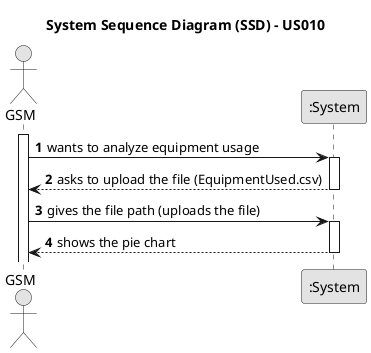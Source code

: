 @startuml
skinparam monochrome true
skinparam packageStyle rectangle
skinparam shadowing false

title System Sequence Diagram (SSD) - US010

autonumber

actor "GSM" as Employee
participant ":System" as System

activate Employee

    Employee -> System : wants to analyze equipment usage
    activate System

        System --> Employee : asks to upload the file (EquipmentUsed.csv)
    deactivate System

    Employee -> System : gives the file path (uploads the file)
    activate System

        System --> Employee : shows the pie chart
    deactivate System

@enduml